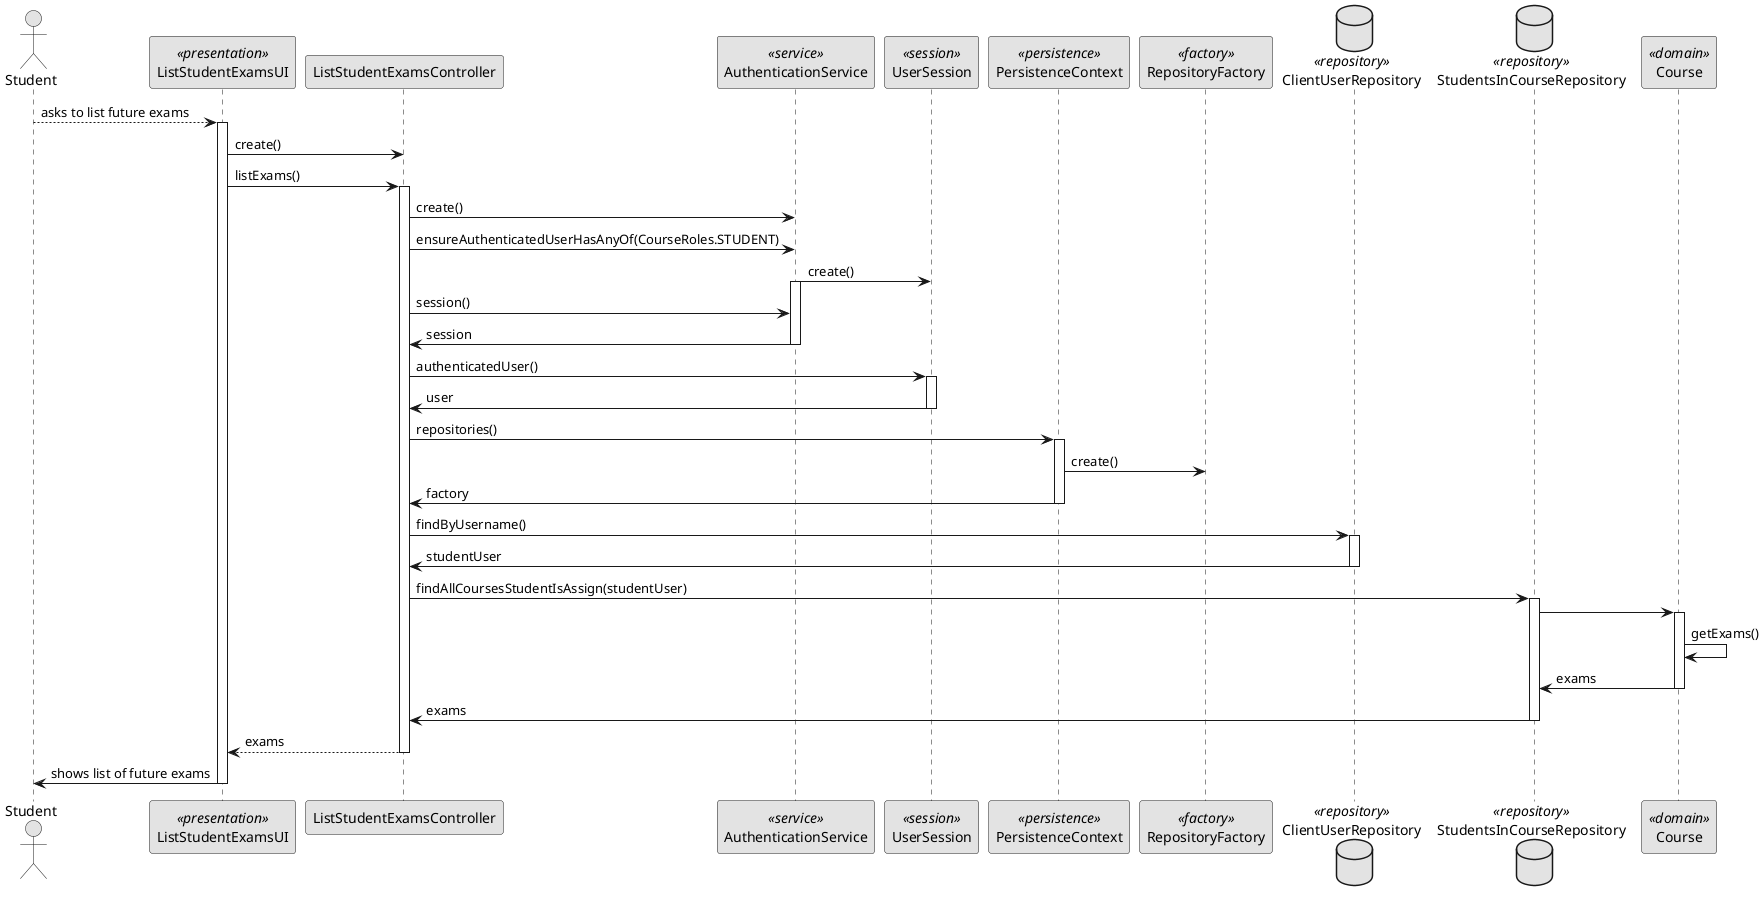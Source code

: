 @startuml

skinparam monochrome true
skinparam packageStyle rect
skinparam defaultFontName FG Virgil
skinparam shadowing false

actor Student as Actor
participant ListStudentExamsUI as UI <<presentation>>
participant ListStudentExamsController as Controller
participant AuthenticationService as Autzh <<service>>
participant UserSession as UserSession <<session>>
participant PersistenceContext as Context <<persistence>>
participant RepositoryFactory as Factory <<factory>>
database ClientUserRepository as CURepository <<repository>>
database StudentsInCourseRepository as SICRepository <<repository>>
participant Course as Course <<domain>>
Actor --> UI : asks to list future exams

activate UI
UI -> Controller : create()

UI -> Controller : listExams()

activate Controller
Controller -> Autzh : create()
Controller -> Autzh : ensureAuthenticatedUserHasAnyOf(CourseRoles.STUDENT)
Autzh -> UserSession : create()

activate Autzh
Controller -> Autzh : session()
Autzh -> Controller : session
deactivate Autzh

Controller -> UserSession : authenticatedUser()
activate UserSession
UserSession -> Controller : user
deactivate UserSession

Controller -> Context : repositories()

activate Context
Context -> Factory : create()
Context -> Controller : factory
deactivate Context

Controller -> CURepository: findByUsername()
activate CURepository
CURepository -> Controller: studentUser
deactivate CURepository

Controller -> SICRepository: findAllCoursesStudentIsAssign(studentUser)
activate SICRepository
SICRepository -> Course
activate Course
Course -> Course : getExams()
Course -> SICRepository: exams
deactivate Course
SICRepository -> Controller: exams
deactivate SICRepository


Controller --> UI : exams

deactivate Controller
UI -> Actor : shows list of future exams

deactivate UI

@enduml